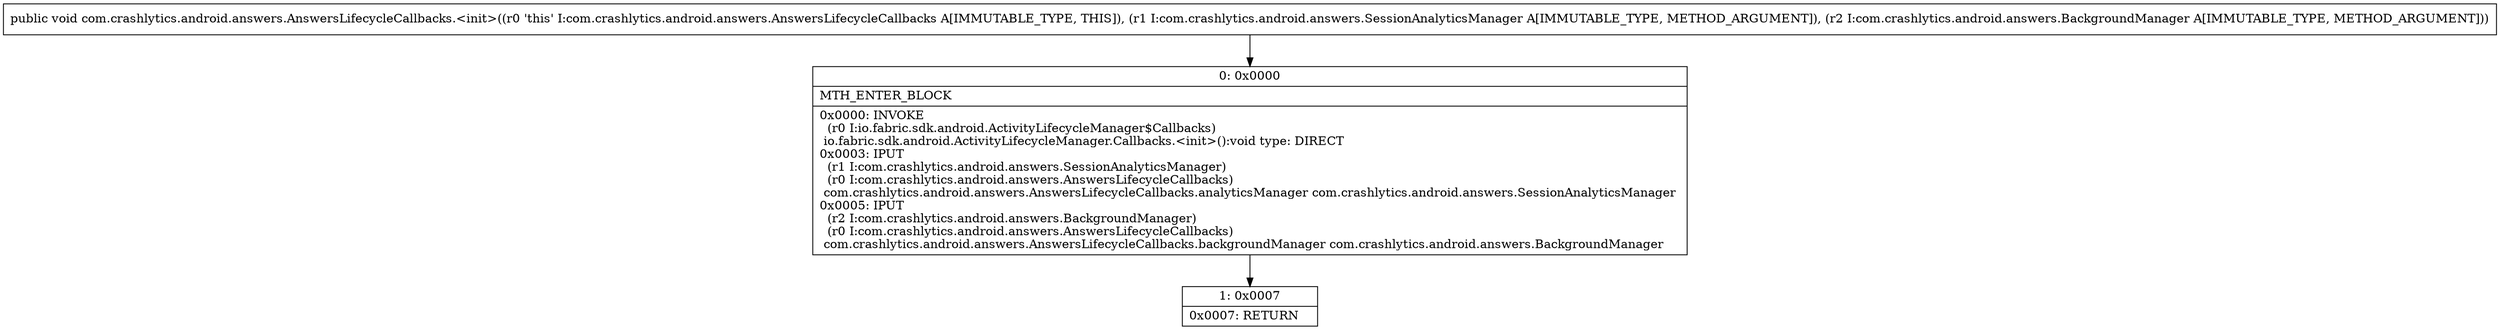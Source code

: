 digraph "CFG forcom.crashlytics.android.answers.AnswersLifecycleCallbacks.\<init\>(Lcom\/crashlytics\/android\/answers\/SessionAnalyticsManager;Lcom\/crashlytics\/android\/answers\/BackgroundManager;)V" {
Node_0 [shape=record,label="{0\:\ 0x0000|MTH_ENTER_BLOCK\l|0x0000: INVOKE  \l  (r0 I:io.fabric.sdk.android.ActivityLifecycleManager$Callbacks)\l io.fabric.sdk.android.ActivityLifecycleManager.Callbacks.\<init\>():void type: DIRECT \l0x0003: IPUT  \l  (r1 I:com.crashlytics.android.answers.SessionAnalyticsManager)\l  (r0 I:com.crashlytics.android.answers.AnswersLifecycleCallbacks)\l com.crashlytics.android.answers.AnswersLifecycleCallbacks.analyticsManager com.crashlytics.android.answers.SessionAnalyticsManager \l0x0005: IPUT  \l  (r2 I:com.crashlytics.android.answers.BackgroundManager)\l  (r0 I:com.crashlytics.android.answers.AnswersLifecycleCallbacks)\l com.crashlytics.android.answers.AnswersLifecycleCallbacks.backgroundManager com.crashlytics.android.answers.BackgroundManager \l}"];
Node_1 [shape=record,label="{1\:\ 0x0007|0x0007: RETURN   \l}"];
MethodNode[shape=record,label="{public void com.crashlytics.android.answers.AnswersLifecycleCallbacks.\<init\>((r0 'this' I:com.crashlytics.android.answers.AnswersLifecycleCallbacks A[IMMUTABLE_TYPE, THIS]), (r1 I:com.crashlytics.android.answers.SessionAnalyticsManager A[IMMUTABLE_TYPE, METHOD_ARGUMENT]), (r2 I:com.crashlytics.android.answers.BackgroundManager A[IMMUTABLE_TYPE, METHOD_ARGUMENT])) }"];
MethodNode -> Node_0;
Node_0 -> Node_1;
}

